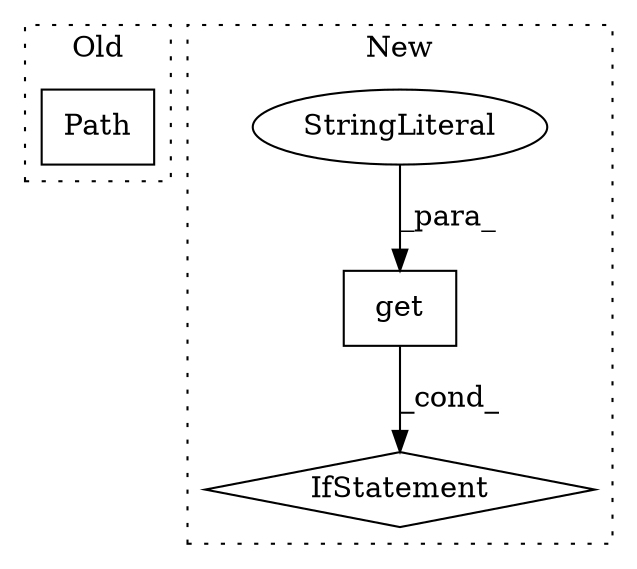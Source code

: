 digraph G {
subgraph cluster0 {
1 [label="Path" a="32" s="2017,2047" l="5,1" shape="box"];
label = "Old";
style="dotted";
}
subgraph cluster1 {
2 [label="get" a="32" s="1860,1879" l="4,1" shape="box"];
3 [label="StringLiteral" a="45" s="1864" l="9" shape="ellipse"];
4 [label="IfStatement" a="25" s="2092,2122" l="4,2" shape="diamond"];
label = "New";
style="dotted";
}
2 -> 4 [label="_cond_"];
3 -> 2 [label="_para_"];
}
